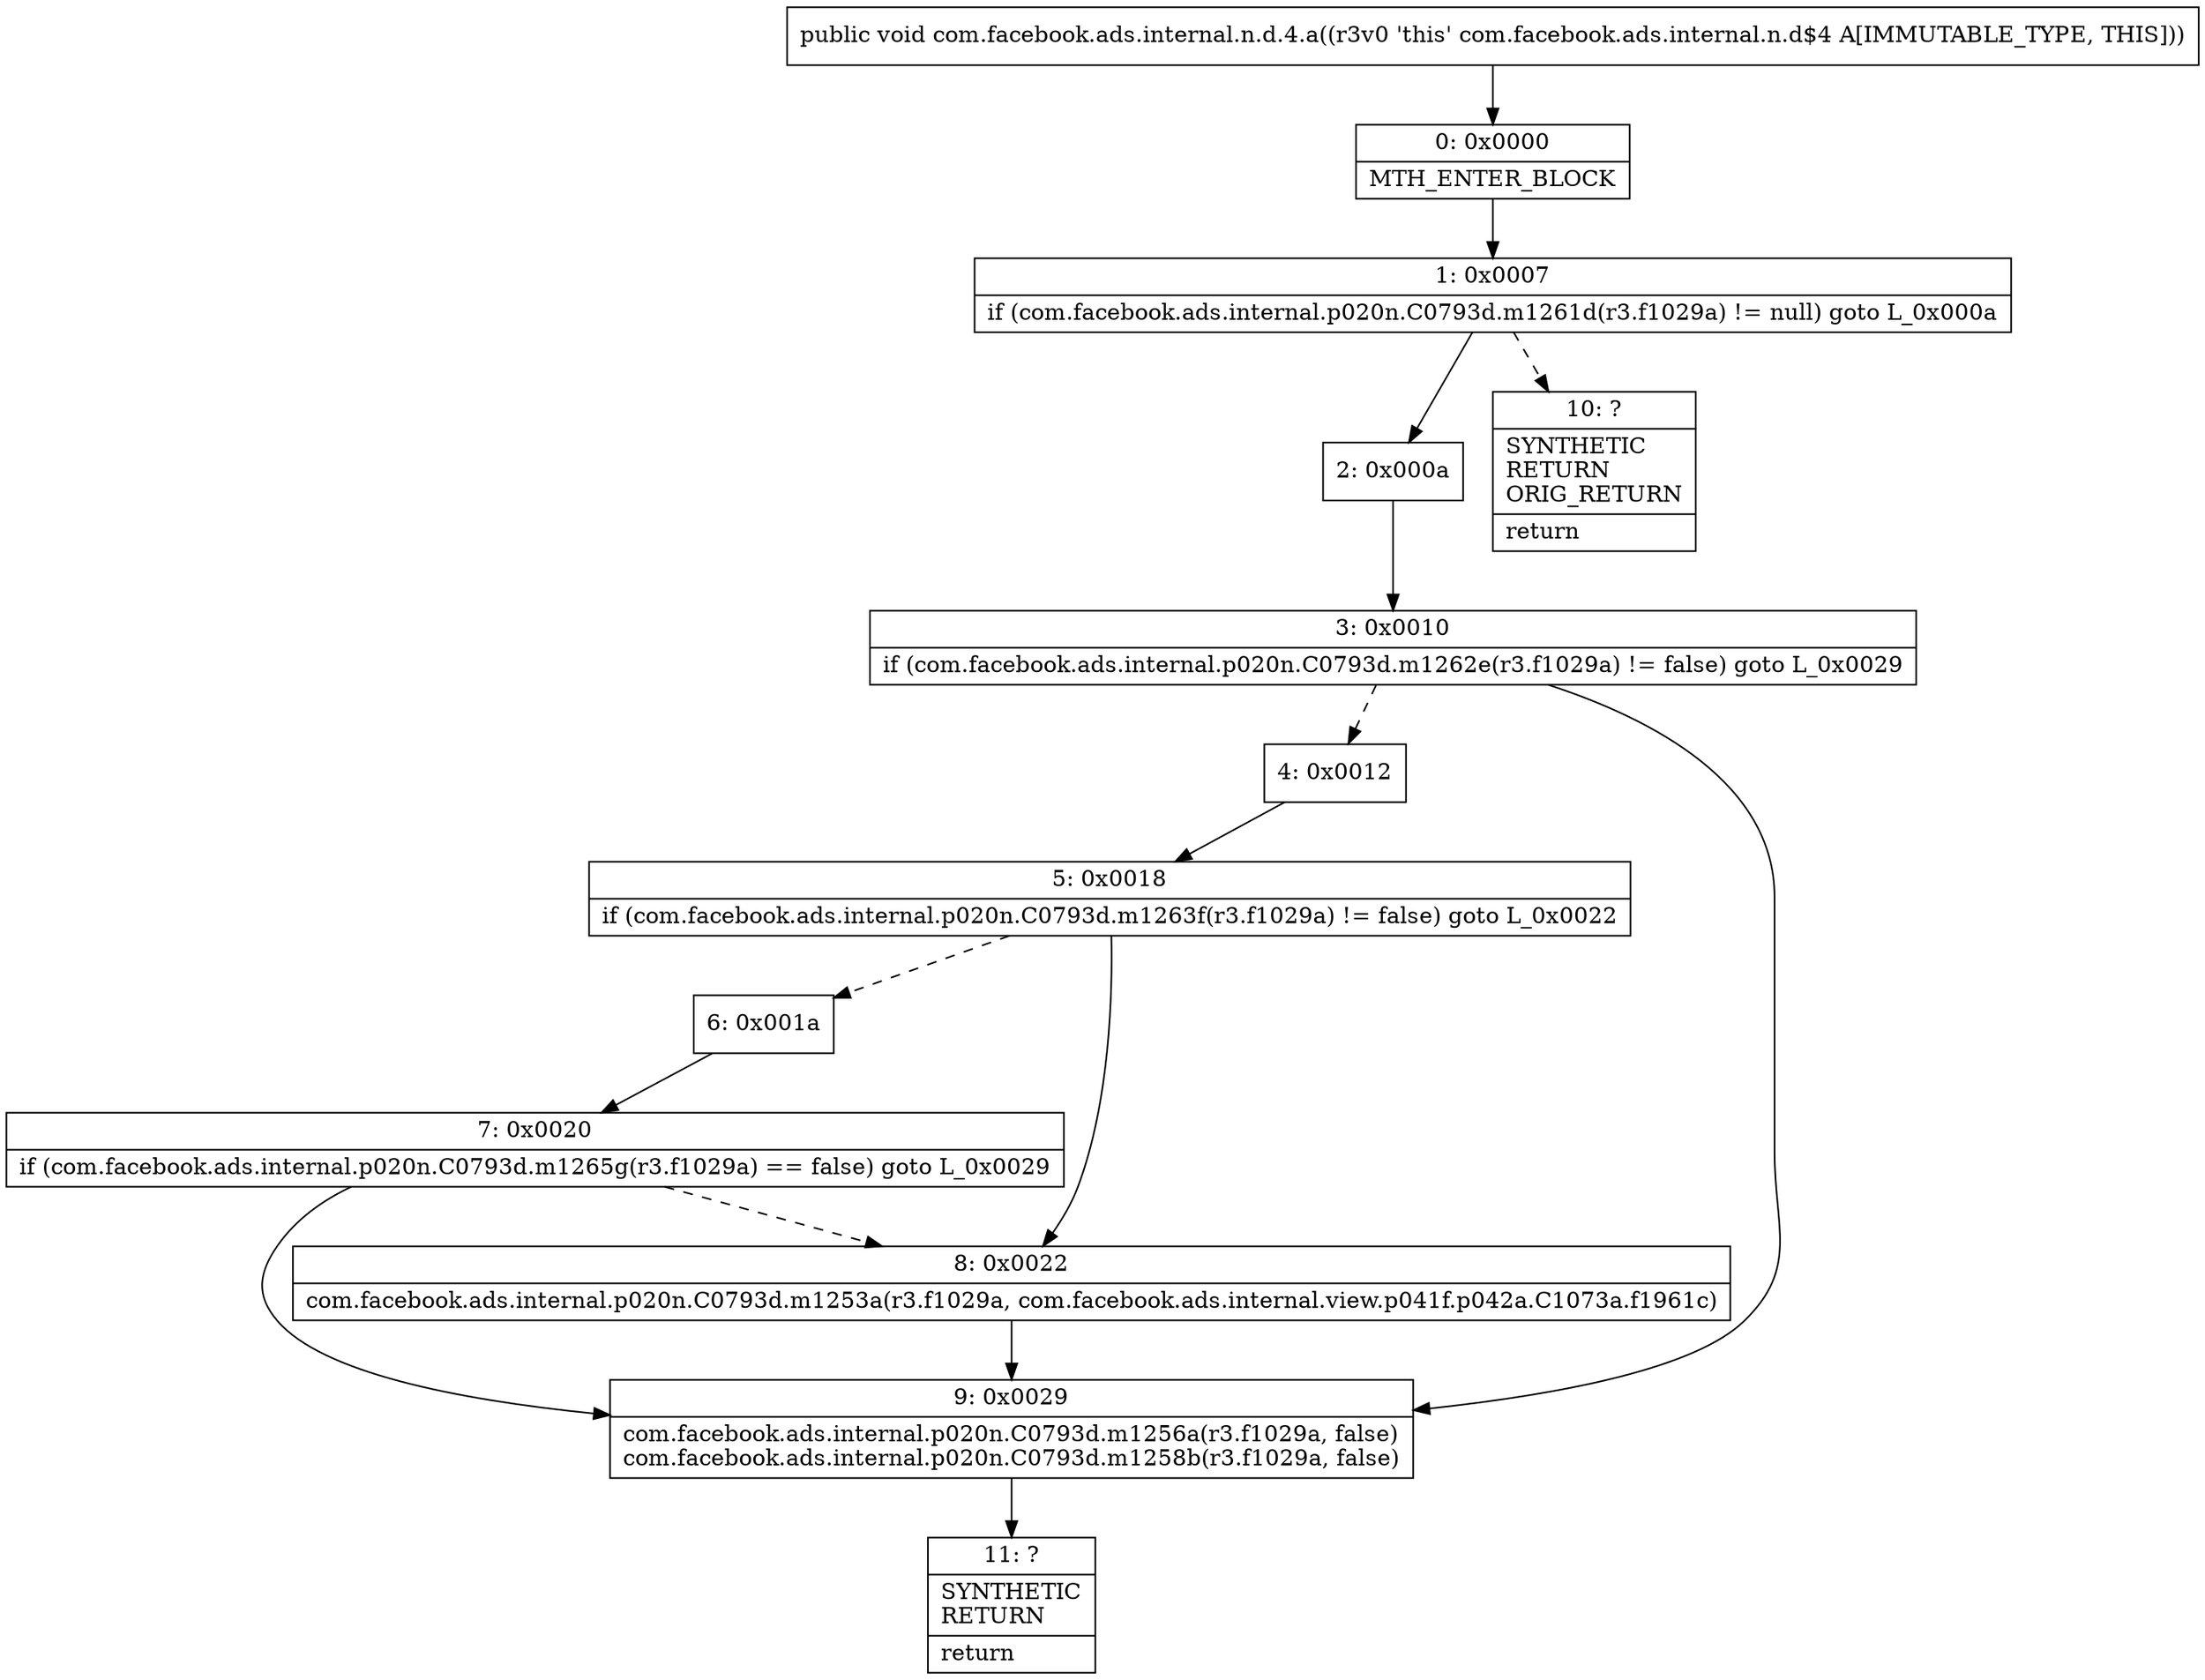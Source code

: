 digraph "CFG forcom.facebook.ads.internal.n.d.4.a()V" {
Node_0 [shape=record,label="{0\:\ 0x0000|MTH_ENTER_BLOCK\l}"];
Node_1 [shape=record,label="{1\:\ 0x0007|if (com.facebook.ads.internal.p020n.C0793d.m1261d(r3.f1029a) != null) goto L_0x000a\l}"];
Node_2 [shape=record,label="{2\:\ 0x000a}"];
Node_3 [shape=record,label="{3\:\ 0x0010|if (com.facebook.ads.internal.p020n.C0793d.m1262e(r3.f1029a) != false) goto L_0x0029\l}"];
Node_4 [shape=record,label="{4\:\ 0x0012}"];
Node_5 [shape=record,label="{5\:\ 0x0018|if (com.facebook.ads.internal.p020n.C0793d.m1263f(r3.f1029a) != false) goto L_0x0022\l}"];
Node_6 [shape=record,label="{6\:\ 0x001a}"];
Node_7 [shape=record,label="{7\:\ 0x0020|if (com.facebook.ads.internal.p020n.C0793d.m1265g(r3.f1029a) == false) goto L_0x0029\l}"];
Node_8 [shape=record,label="{8\:\ 0x0022|com.facebook.ads.internal.p020n.C0793d.m1253a(r3.f1029a, com.facebook.ads.internal.view.p041f.p042a.C1073a.f1961c)\l}"];
Node_9 [shape=record,label="{9\:\ 0x0029|com.facebook.ads.internal.p020n.C0793d.m1256a(r3.f1029a, false)\lcom.facebook.ads.internal.p020n.C0793d.m1258b(r3.f1029a, false)\l}"];
Node_10 [shape=record,label="{10\:\ ?|SYNTHETIC\lRETURN\lORIG_RETURN\l|return\l}"];
Node_11 [shape=record,label="{11\:\ ?|SYNTHETIC\lRETURN\l|return\l}"];
MethodNode[shape=record,label="{public void com.facebook.ads.internal.n.d.4.a((r3v0 'this' com.facebook.ads.internal.n.d$4 A[IMMUTABLE_TYPE, THIS])) }"];
MethodNode -> Node_0;
Node_0 -> Node_1;
Node_1 -> Node_2;
Node_1 -> Node_10[style=dashed];
Node_2 -> Node_3;
Node_3 -> Node_4[style=dashed];
Node_3 -> Node_9;
Node_4 -> Node_5;
Node_5 -> Node_6[style=dashed];
Node_5 -> Node_8;
Node_6 -> Node_7;
Node_7 -> Node_8[style=dashed];
Node_7 -> Node_9;
Node_8 -> Node_9;
Node_9 -> Node_11;
}

